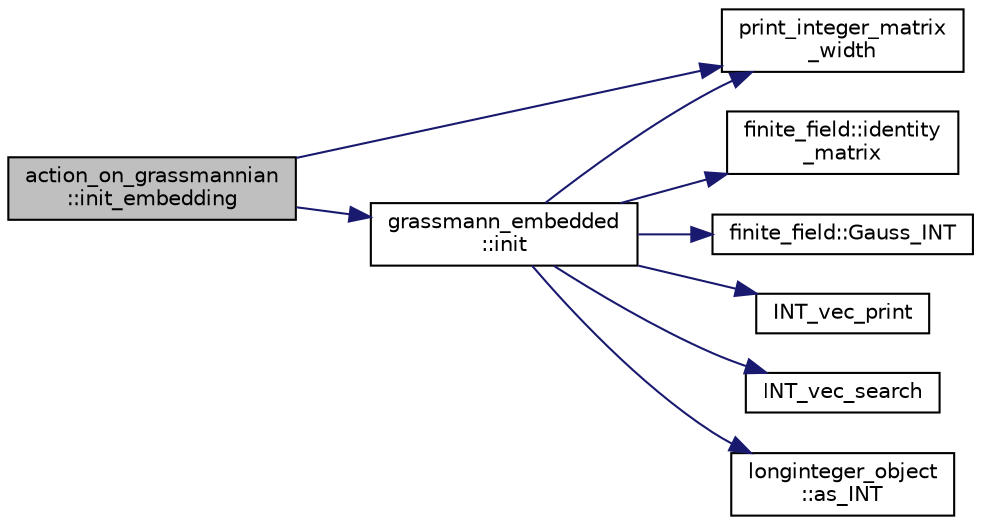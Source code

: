 digraph "action_on_grassmannian::init_embedding"
{
  edge [fontname="Helvetica",fontsize="10",labelfontname="Helvetica",labelfontsize="10"];
  node [fontname="Helvetica",fontsize="10",shape=record];
  rankdir="LR";
  Node830 [label="action_on_grassmannian\l::init_embedding",height=0.2,width=0.4,color="black", fillcolor="grey75", style="filled", fontcolor="black"];
  Node830 -> Node831 [color="midnightblue",fontsize="10",style="solid",fontname="Helvetica"];
  Node831 [label="print_integer_matrix\l_width",height=0.2,width=0.4,color="black", fillcolor="white", style="filled",URL="$d5/db4/io__and__os_8h.html#aa78f3e73fc2179251bd15adbcc31573f"];
  Node830 -> Node832 [color="midnightblue",fontsize="10",style="solid",fontname="Helvetica"];
  Node832 [label="grassmann_embedded\l::init",height=0.2,width=0.4,color="black", fillcolor="white", style="filled",URL="$d4/dda/classgrassmann__embedded.html#a4cc2970a357bace5b18479def170019b"];
  Node832 -> Node833 [color="midnightblue",fontsize="10",style="solid",fontname="Helvetica"];
  Node833 [label="finite_field::identity\l_matrix",height=0.2,width=0.4,color="black", fillcolor="white", style="filled",URL="$df/d5a/classfinite__field.html#a4688997f80b8721560bccec986c23413"];
  Node832 -> Node831 [color="midnightblue",fontsize="10",style="solid",fontname="Helvetica"];
  Node832 -> Node834 [color="midnightblue",fontsize="10",style="solid",fontname="Helvetica"];
  Node834 [label="finite_field::Gauss_INT",height=0.2,width=0.4,color="black", fillcolor="white", style="filled",URL="$df/d5a/classfinite__field.html#adb676d2e80341b53751326e3a58beb11"];
  Node832 -> Node835 [color="midnightblue",fontsize="10",style="solid",fontname="Helvetica"];
  Node835 [label="INT_vec_print",height=0.2,width=0.4,color="black", fillcolor="white", style="filled",URL="$df/dbf/sajeeb_8_c.html#a79a5901af0b47dd0d694109543c027fe"];
  Node832 -> Node836 [color="midnightblue",fontsize="10",style="solid",fontname="Helvetica"];
  Node836 [label="INT_vec_search",height=0.2,width=0.4,color="black", fillcolor="white", style="filled",URL="$d5/de2/foundations_2data__structures_2data__structures_8h.html#ad103ef2316a1f671bdb68fd9cd9ba945"];
  Node832 -> Node837 [color="midnightblue",fontsize="10",style="solid",fontname="Helvetica"];
  Node837 [label="longinteger_object\l::as_INT",height=0.2,width=0.4,color="black", fillcolor="white", style="filled",URL="$dd/d7e/classlonginteger__object.html#afb992d4679a6741acc63c8bcba27971e"];
}
